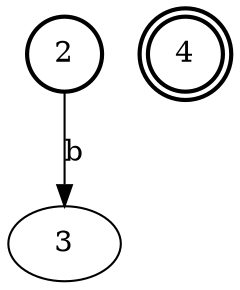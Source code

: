 // NFA
digraph {
	2 [shape=circle style=bold]
	4 [shape=doublecircle style=bold]
	2 -> 3 [label=b]
}
